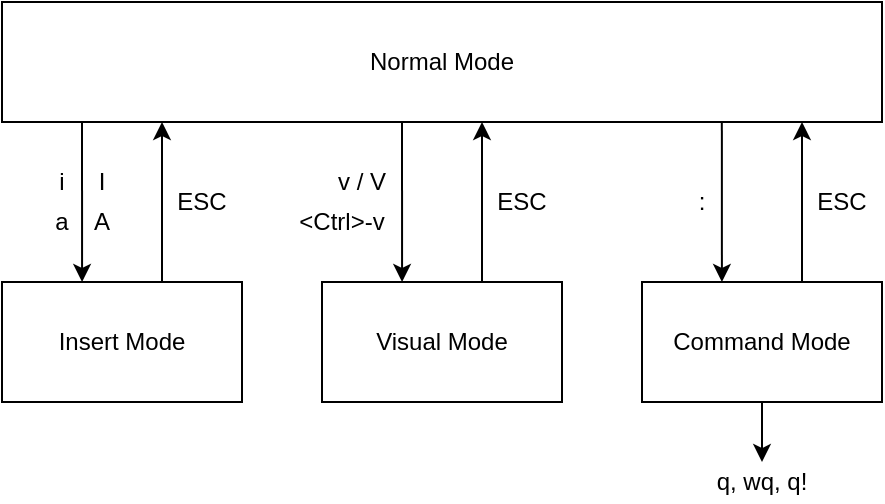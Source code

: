 <mxfile version="13.8.6" type="device"><diagram id="x9Oab_Sf_bUo-eYwh2sb" name="Page-1"><mxGraphModel dx="1422" dy="801" grid="1" gridSize="10" guides="1" tooltips="1" connect="1" arrows="1" fold="1" page="1" pageScale="1" pageWidth="850" pageHeight="1100" math="0" shadow="0"><root><mxCell id="0"/><mxCell id="1" parent="0"/><mxCell id="bk6qtmQ-NnMD9aD3ub5C-1" value="Normal Mode" style="rounded=0;whiteSpace=wrap;html=1;" parent="1" vertex="1"><mxGeometry x="120" y="120" width="440" height="60" as="geometry"/></mxCell><mxCell id="bk6qtmQ-NnMD9aD3ub5C-2" value="Insert Mode" style="rounded=0;whiteSpace=wrap;html=1;" parent="1" vertex="1"><mxGeometry x="120" y="260" width="120" height="60" as="geometry"/></mxCell><mxCell id="bk6qtmQ-NnMD9aD3ub5C-3" value="Visual Mode" style="rounded=0;whiteSpace=wrap;html=1;" parent="1" vertex="1"><mxGeometry x="280" y="260" width="120" height="60" as="geometry"/></mxCell><mxCell id="bk6qtmQ-NnMD9aD3ub5C-4" value="Command Mode" style="rounded=0;whiteSpace=wrap;html=1;" parent="1" vertex="1"><mxGeometry x="440" y="260" width="120" height="60" as="geometry"/></mxCell><mxCell id="bk6qtmQ-NnMD9aD3ub5C-7" value="" style="endArrow=classic;html=1;entryX=0.333;entryY=0;entryDx=0;entryDy=0;entryPerimeter=0;exitX=0.818;exitY=1;exitDx=0;exitDy=0;exitPerimeter=0;" parent="1" source="bk6qtmQ-NnMD9aD3ub5C-1" target="bk6qtmQ-NnMD9aD3ub5C-4" edge="1"><mxGeometry width="50" height="50" relative="1" as="geometry"><mxPoint x="380" y="240" as="sourcePoint"/><mxPoint x="430" y="190" as="targetPoint"/></mxGeometry></mxCell><mxCell id="bk6qtmQ-NnMD9aD3ub5C-9" value="" style="endArrow=classic;html=1;entryX=0.333;entryY=0;entryDx=0;entryDy=0;entryPerimeter=0;exitX=0.818;exitY=1;exitDx=0;exitDy=0;exitPerimeter=0;" parent="1" edge="1"><mxGeometry width="50" height="50" relative="1" as="geometry"><mxPoint x="320.0" y="180" as="sourcePoint"/><mxPoint x="320.04" y="260" as="targetPoint"/></mxGeometry></mxCell><mxCell id="bk6qtmQ-NnMD9aD3ub5C-10" value="" style="endArrow=classic;html=1;entryX=0.333;entryY=0;entryDx=0;entryDy=0;entryPerimeter=0;exitX=0.818;exitY=1;exitDx=0;exitDy=0;exitPerimeter=0;" parent="1" edge="1"><mxGeometry width="50" height="50" relative="1" as="geometry"><mxPoint x="160.0" y="180" as="sourcePoint"/><mxPoint x="160.04" y="260" as="targetPoint"/></mxGeometry></mxCell><mxCell id="bk6qtmQ-NnMD9aD3ub5C-11" value="" style="endArrow=classic;html=1;" parent="1" edge="1"><mxGeometry width="50" height="50" relative="1" as="geometry"><mxPoint x="200" y="260" as="sourcePoint"/><mxPoint x="200" y="180" as="targetPoint"/></mxGeometry></mxCell><mxCell id="bk6qtmQ-NnMD9aD3ub5C-12" value="" style="endArrow=classic;html=1;" parent="1" edge="1"><mxGeometry width="50" height="50" relative="1" as="geometry"><mxPoint x="360" y="260" as="sourcePoint"/><mxPoint x="360" y="180" as="targetPoint"/></mxGeometry></mxCell><mxCell id="bk6qtmQ-NnMD9aD3ub5C-13" value="" style="endArrow=classic;html=1;" parent="1" edge="1"><mxGeometry width="50" height="50" relative="1" as="geometry"><mxPoint x="520" y="260" as="sourcePoint"/><mxPoint x="520" y="180" as="targetPoint"/></mxGeometry></mxCell><mxCell id="bk6qtmQ-NnMD9aD3ub5C-14" value="ESC" style="text;html=1;strokeColor=none;fillColor=none;align=center;verticalAlign=middle;whiteSpace=wrap;rounded=0;" parent="1" vertex="1"><mxGeometry x="200" y="210" width="40" height="20" as="geometry"/></mxCell><mxCell id="bk6qtmQ-NnMD9aD3ub5C-15" value="ESC" style="text;html=1;strokeColor=none;fillColor=none;align=center;verticalAlign=middle;whiteSpace=wrap;rounded=0;" parent="1" vertex="1"><mxGeometry x="360" y="210" width="40" height="20" as="geometry"/></mxCell><mxCell id="bk6qtmQ-NnMD9aD3ub5C-16" value="ESC" style="text;html=1;strokeColor=none;fillColor=none;align=center;verticalAlign=middle;whiteSpace=wrap;rounded=0;" parent="1" vertex="1"><mxGeometry x="520" y="210" width="40" height="20" as="geometry"/></mxCell><mxCell id="bk6qtmQ-NnMD9aD3ub5C-17" value="i" style="text;html=1;strokeColor=none;fillColor=none;align=center;verticalAlign=middle;whiteSpace=wrap;rounded=0;" parent="1" vertex="1"><mxGeometry x="140" y="200" width="20" height="20" as="geometry"/></mxCell><mxCell id="bk6qtmQ-NnMD9aD3ub5C-19" value=":" style="text;html=1;strokeColor=none;fillColor=none;align=center;verticalAlign=middle;whiteSpace=wrap;rounded=0;" parent="1" vertex="1"><mxGeometry x="460" y="210" width="20" height="20" as="geometry"/></mxCell><mxCell id="x06M1La6hY5cV3LUNMYC-1" value="I" style="text;html=1;strokeColor=none;fillColor=none;align=center;verticalAlign=middle;whiteSpace=wrap;rounded=0;" vertex="1" parent="1"><mxGeometry x="160" y="200" width="20" height="20" as="geometry"/></mxCell><mxCell id="x06M1La6hY5cV3LUNMYC-2" value="a" style="text;html=1;strokeColor=none;fillColor=none;align=center;verticalAlign=middle;whiteSpace=wrap;rounded=0;" vertex="1" parent="1"><mxGeometry x="140" y="220" width="20" height="20" as="geometry"/></mxCell><mxCell id="x06M1La6hY5cV3LUNMYC-4" value="A" style="text;html=1;strokeColor=none;fillColor=none;align=center;verticalAlign=middle;whiteSpace=wrap;rounded=0;" vertex="1" parent="1"><mxGeometry x="160" y="220" width="20" height="20" as="geometry"/></mxCell><mxCell id="x06M1La6hY5cV3LUNMYC-5" value="&amp;lt;Ctrl&amp;gt;-v" style="text;html=1;strokeColor=none;fillColor=none;align=center;verticalAlign=middle;whiteSpace=wrap;rounded=0;" vertex="1" parent="1"><mxGeometry x="260" y="220" width="60" height="20" as="geometry"/></mxCell><mxCell id="x06M1La6hY5cV3LUNMYC-6" value="v / V" style="text;html=1;strokeColor=none;fillColor=none;align=center;verticalAlign=middle;whiteSpace=wrap;rounded=0;" vertex="1" parent="1"><mxGeometry x="280" y="200" width="40" height="20" as="geometry"/></mxCell><mxCell id="x06M1La6hY5cV3LUNMYC-9" value="" style="endArrow=classic;html=1;exitX=0.5;exitY=1;exitDx=0;exitDy=0;" edge="1" parent="1" source="bk6qtmQ-NnMD9aD3ub5C-4"><mxGeometry width="50" height="50" relative="1" as="geometry"><mxPoint x="400" y="430" as="sourcePoint"/><mxPoint x="500" y="350" as="targetPoint"/></mxGeometry></mxCell><mxCell id="x06M1La6hY5cV3LUNMYC-10" value="q, wq, q!" style="text;html=1;strokeColor=none;fillColor=none;align=center;verticalAlign=middle;whiteSpace=wrap;rounded=0;" vertex="1" parent="1"><mxGeometry x="470" y="350" width="60" height="20" as="geometry"/></mxCell></root></mxGraphModel></diagram></mxfile>